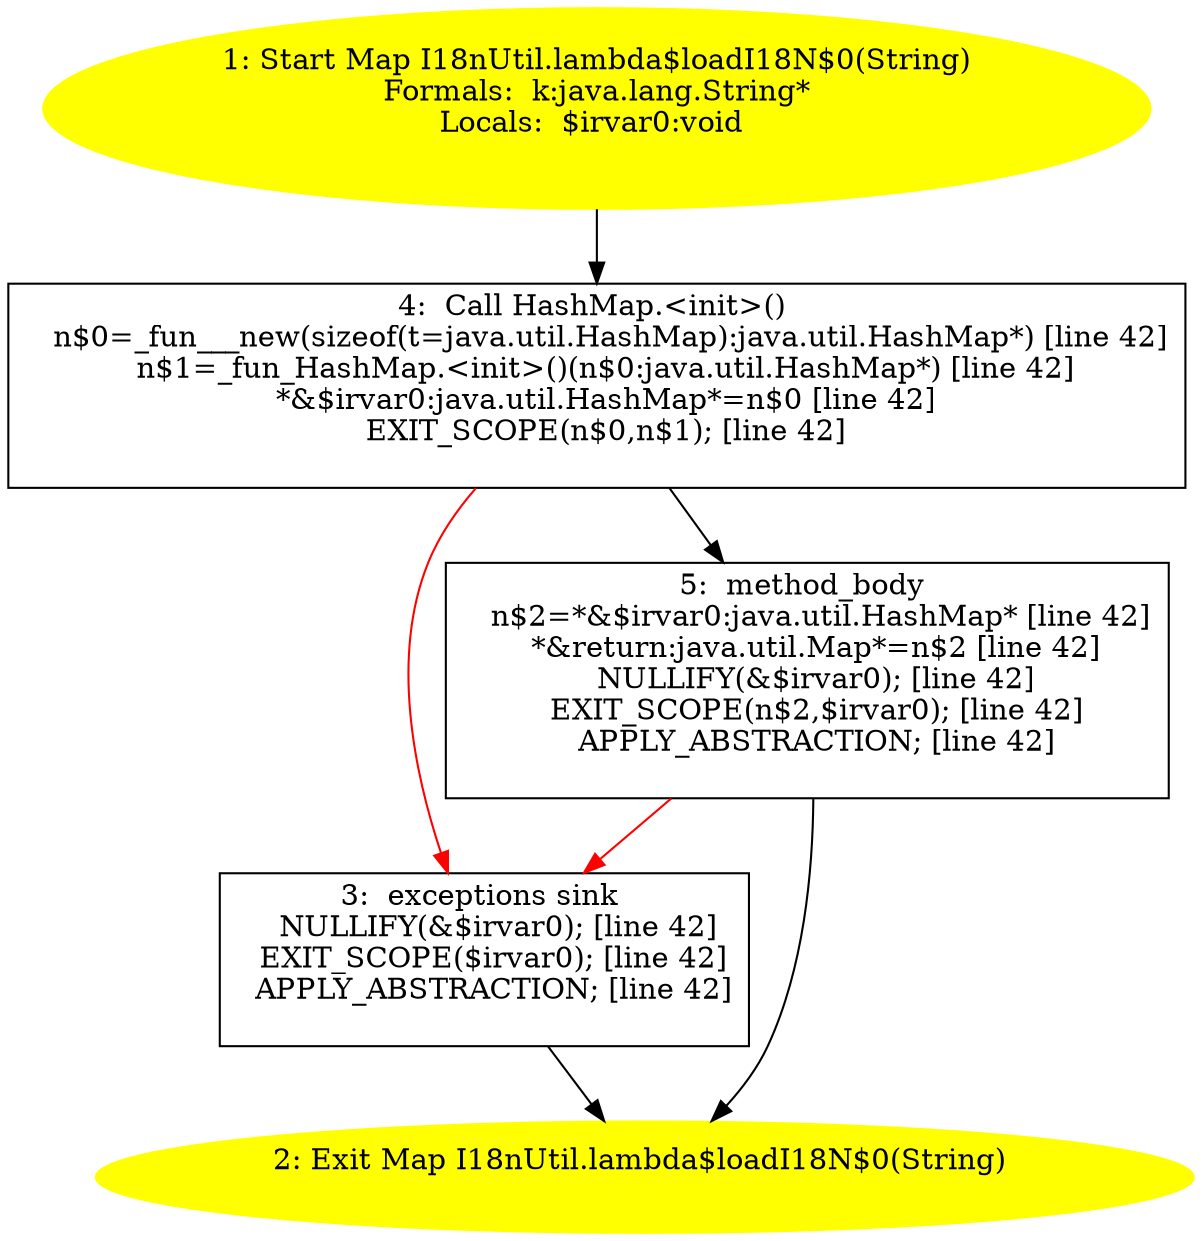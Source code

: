 /* @generated */
digraph cfg {
"com.zrlog.util.I18nUtil.lambda$loadI18N$0(java.lang.String):java.util.Map.0f62e268616c1e6ac67bc3c16173a573_1" [label="1: Start Map I18nUtil.lambda$loadI18N$0(String)\nFormals:  k:java.lang.String*\nLocals:  $irvar0:void \n  " color=yellow style=filled]
	

	 "com.zrlog.util.I18nUtil.lambda$loadI18N$0(java.lang.String):java.util.Map.0f62e268616c1e6ac67bc3c16173a573_1" -> "com.zrlog.util.I18nUtil.lambda$loadI18N$0(java.lang.String):java.util.Map.0f62e268616c1e6ac67bc3c16173a573_4" ;
"com.zrlog.util.I18nUtil.lambda$loadI18N$0(java.lang.String):java.util.Map.0f62e268616c1e6ac67bc3c16173a573_2" [label="2: Exit Map I18nUtil.lambda$loadI18N$0(String) \n  " color=yellow style=filled]
	

"com.zrlog.util.I18nUtil.lambda$loadI18N$0(java.lang.String):java.util.Map.0f62e268616c1e6ac67bc3c16173a573_3" [label="3:  exceptions sink \n   NULLIFY(&$irvar0); [line 42]\n  EXIT_SCOPE($irvar0); [line 42]\n  APPLY_ABSTRACTION; [line 42]\n " shape="box"]
	

	 "com.zrlog.util.I18nUtil.lambda$loadI18N$0(java.lang.String):java.util.Map.0f62e268616c1e6ac67bc3c16173a573_3" -> "com.zrlog.util.I18nUtil.lambda$loadI18N$0(java.lang.String):java.util.Map.0f62e268616c1e6ac67bc3c16173a573_2" ;
"com.zrlog.util.I18nUtil.lambda$loadI18N$0(java.lang.String):java.util.Map.0f62e268616c1e6ac67bc3c16173a573_4" [label="4:  Call HashMap.<init>() \n   n$0=_fun___new(sizeof(t=java.util.HashMap):java.util.HashMap*) [line 42]\n  n$1=_fun_HashMap.<init>()(n$0:java.util.HashMap*) [line 42]\n  *&$irvar0:java.util.HashMap*=n$0 [line 42]\n  EXIT_SCOPE(n$0,n$1); [line 42]\n " shape="box"]
	

	 "com.zrlog.util.I18nUtil.lambda$loadI18N$0(java.lang.String):java.util.Map.0f62e268616c1e6ac67bc3c16173a573_4" -> "com.zrlog.util.I18nUtil.lambda$loadI18N$0(java.lang.String):java.util.Map.0f62e268616c1e6ac67bc3c16173a573_5" ;
	 "com.zrlog.util.I18nUtil.lambda$loadI18N$0(java.lang.String):java.util.Map.0f62e268616c1e6ac67bc3c16173a573_4" -> "com.zrlog.util.I18nUtil.lambda$loadI18N$0(java.lang.String):java.util.Map.0f62e268616c1e6ac67bc3c16173a573_3" [color="red" ];
"com.zrlog.util.I18nUtil.lambda$loadI18N$0(java.lang.String):java.util.Map.0f62e268616c1e6ac67bc3c16173a573_5" [label="5:  method_body \n   n$2=*&$irvar0:java.util.HashMap* [line 42]\n  *&return:java.util.Map*=n$2 [line 42]\n  NULLIFY(&$irvar0); [line 42]\n  EXIT_SCOPE(n$2,$irvar0); [line 42]\n  APPLY_ABSTRACTION; [line 42]\n " shape="box"]
	

	 "com.zrlog.util.I18nUtil.lambda$loadI18N$0(java.lang.String):java.util.Map.0f62e268616c1e6ac67bc3c16173a573_5" -> "com.zrlog.util.I18nUtil.lambda$loadI18N$0(java.lang.String):java.util.Map.0f62e268616c1e6ac67bc3c16173a573_2" ;
	 "com.zrlog.util.I18nUtil.lambda$loadI18N$0(java.lang.String):java.util.Map.0f62e268616c1e6ac67bc3c16173a573_5" -> "com.zrlog.util.I18nUtil.lambda$loadI18N$0(java.lang.String):java.util.Map.0f62e268616c1e6ac67bc3c16173a573_3" [color="red" ];
}
